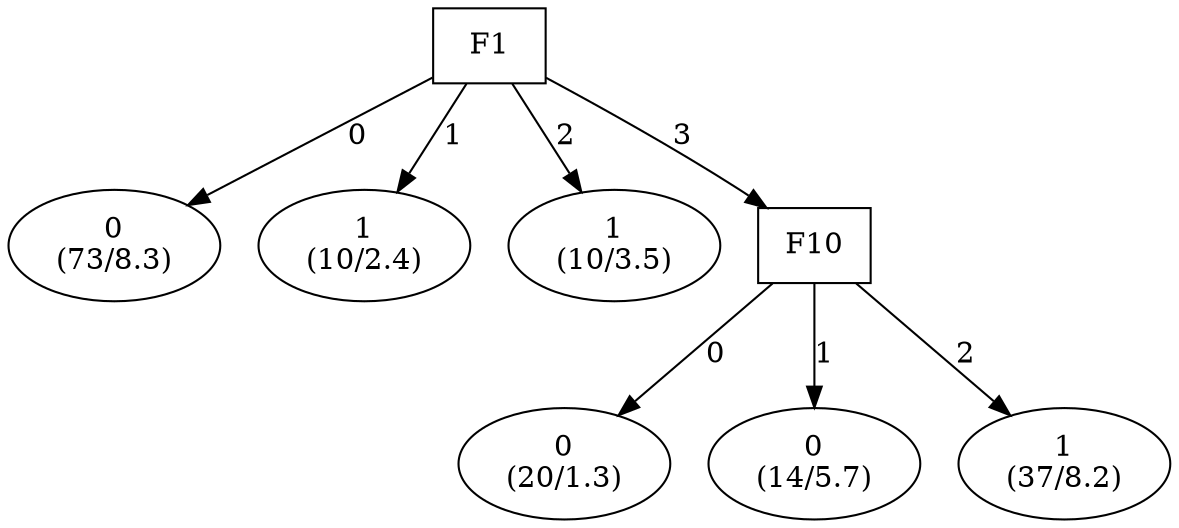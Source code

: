 digraph YaDT {
n0 [ shape=box, label="F1\n"]
n0 -> n1 [label="0"]
n1 [ shape=ellipse, label="0\n(73/8.3)"]
n0 -> n2 [label="1"]
n2 [ shape=ellipse, label="1\n(10/2.4)"]
n0 -> n3 [label="2"]
n3 [ shape=ellipse, label="1\n(10/3.5)"]
n0 -> n4 [label="3"]
n4 [ shape=box, label="F10\n"]
n4 -> n5 [label="0"]
n5 [ shape=ellipse, label="0\n(20/1.3)"]
n4 -> n6 [label="1"]
n6 [ shape=ellipse, label="0\n(14/5.7)"]
n4 -> n7 [label="2"]
n7 [ shape=ellipse, label="1\n(37/8.2)"]
}
